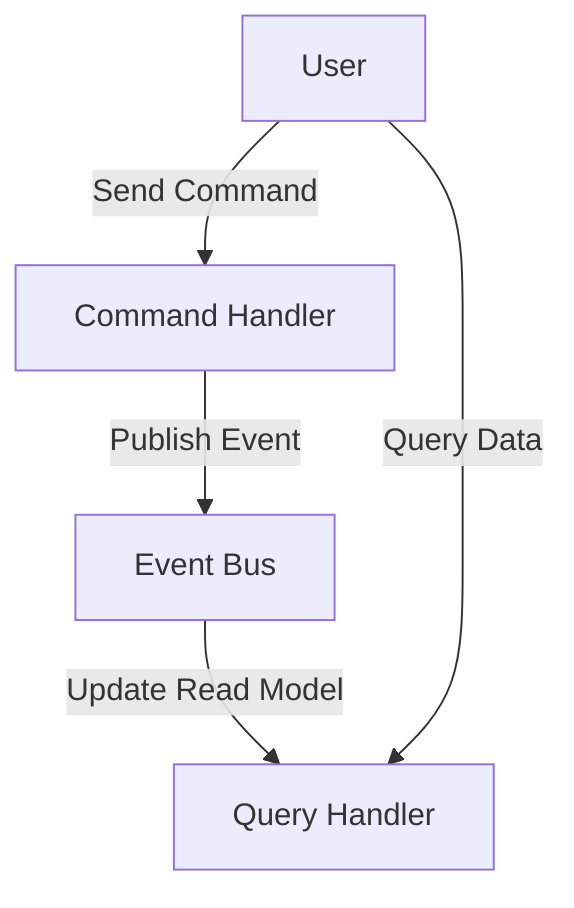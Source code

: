 graph TD
    User[User] -->|Send Command| CommandHandler[Command Handler]
    CommandHandler -->|Publish Event| EventBus[Event Bus]
    EventBus -->|Update Read Model| QueryHandler[Query Handler]
    User -->|Query Data| QueryHandler